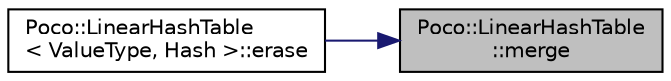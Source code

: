 digraph "Poco::LinearHashTable::merge"
{
 // LATEX_PDF_SIZE
  edge [fontname="Helvetica",fontsize="10",labelfontname="Helvetica",labelfontsize="10"];
  node [fontname="Helvetica",fontsize="10",shape=record];
  rankdir="RL";
  Node1 [label="Poco::LinearHashTable\l::merge",height=0.2,width=0.4,color="black", fillcolor="grey75", style="filled", fontcolor="black",tooltip=" "];
  Node1 -> Node2 [dir="back",color="midnightblue",fontsize="10",style="solid",fontname="Helvetica"];
  Node2 [label="Poco::LinearHashTable\l\< ValueType, Hash \>::erase",height=0.2,width=0.4,color="black", fillcolor="white", style="filled",URL="$classPoco_1_1LinearHashTable.html#abc77290616fb28e6baccf10f6f1068e7",tooltip="Erases the element pointed to by it."];
}
